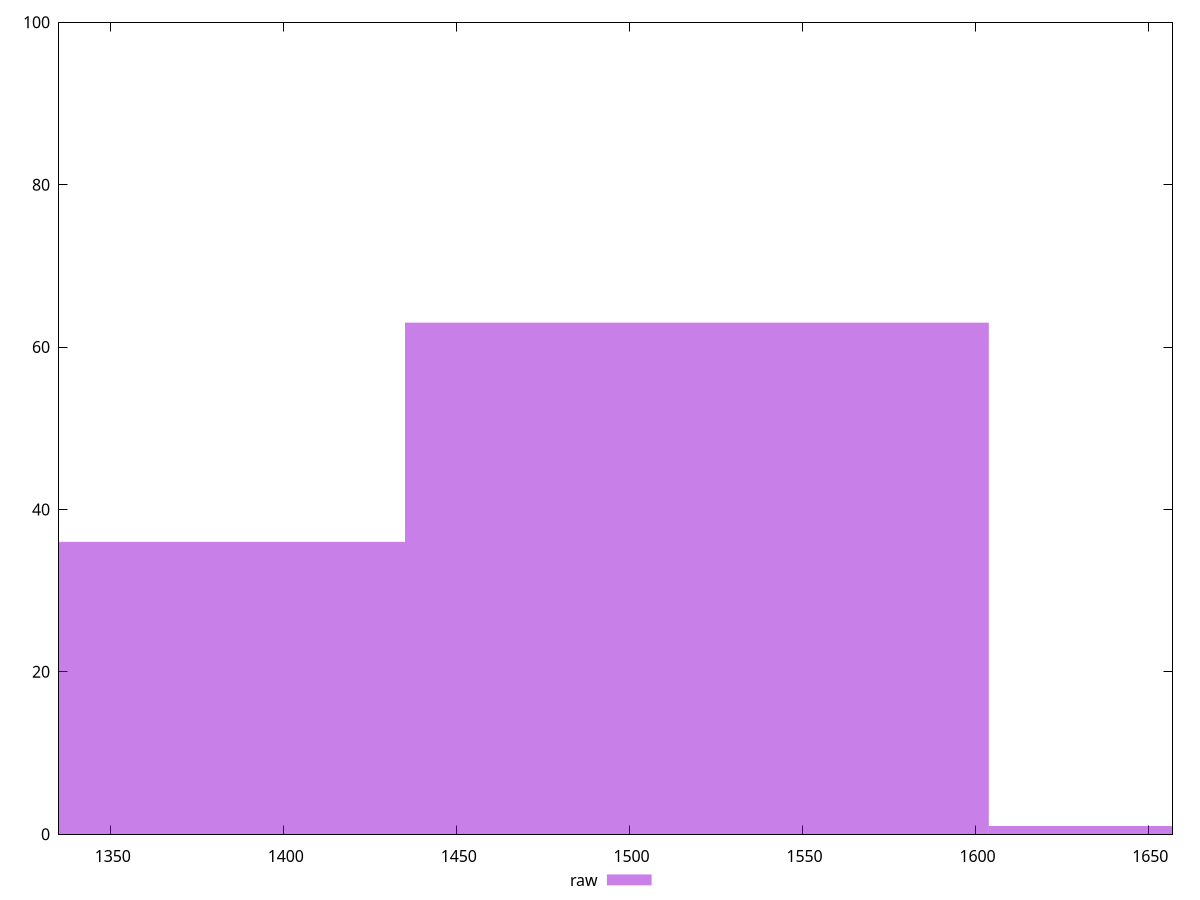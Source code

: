 reset

$raw <<EOF
1519.468984012932 63
1688.29887112548 1
1350.639096900384 36
EOF

set key outside below
set boxwidth 168.829887112548
set xrange [1335:1657]
set yrange [0:100]
set trange [0:100]
set style fill transparent solid 0.5 noborder
set terminal svg size 640, 490 enhanced background rgb 'white'
set output "report_00026_2021-02-22T21:38:55.199Z/render-blocking-resources/samples/pages/raw/histogram.svg"

plot $raw title "raw" with boxes

reset
